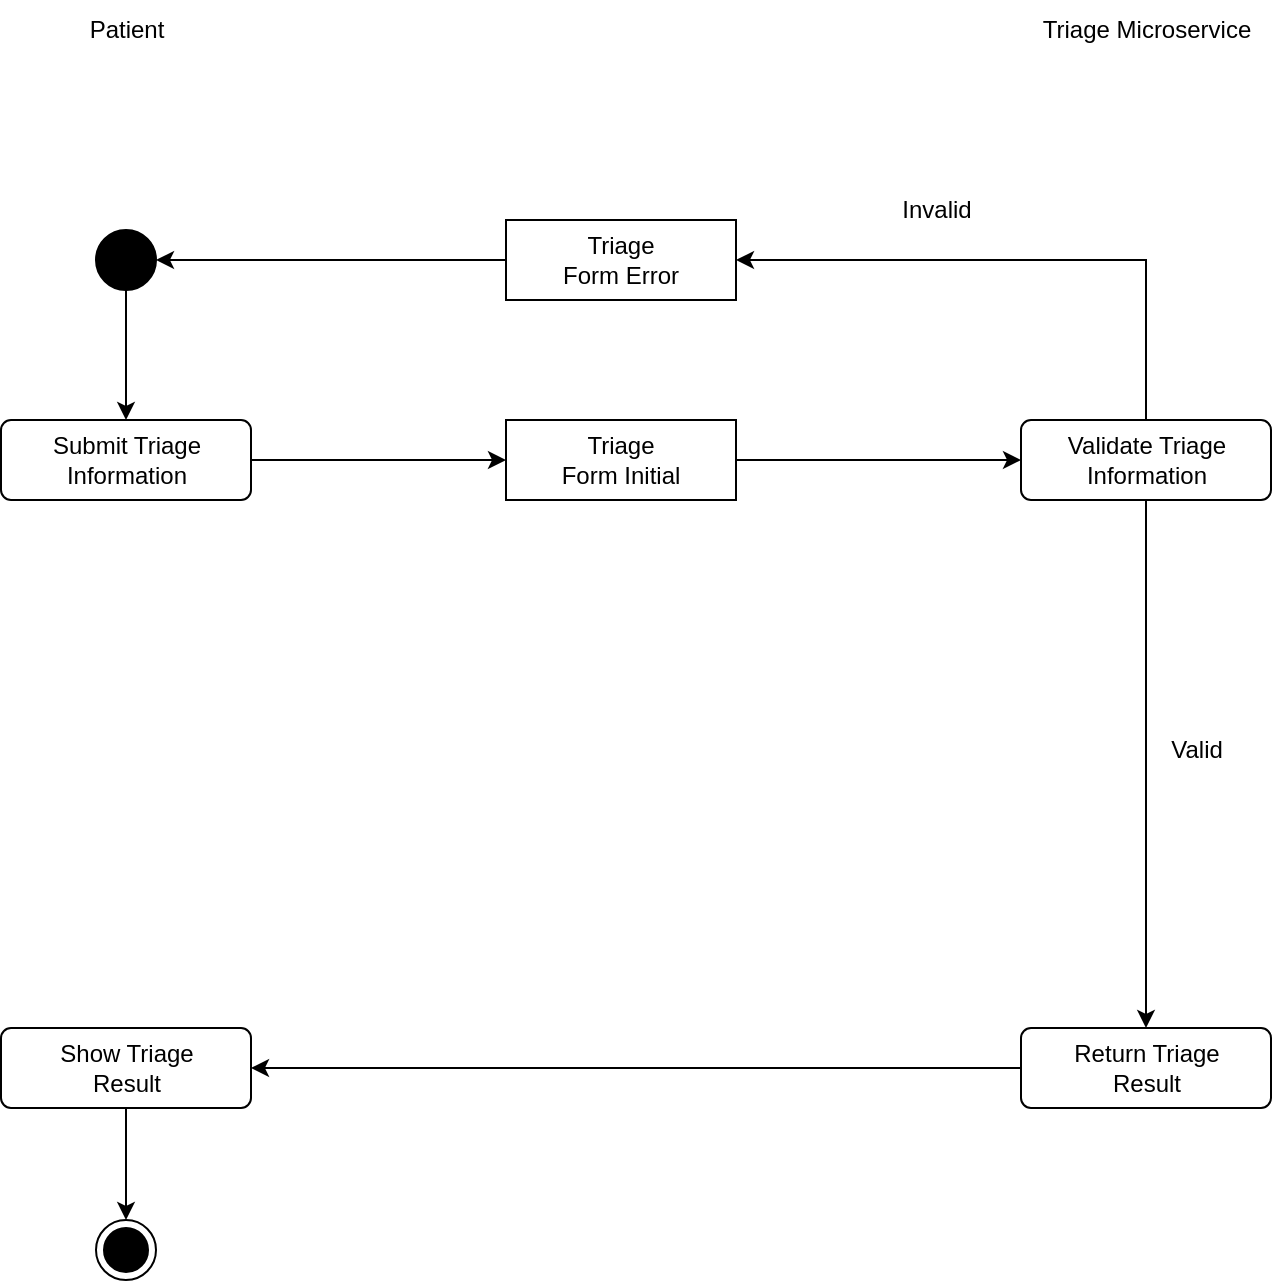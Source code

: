 <mxfile version="22.1.0" type="github">
  <diagram name="Page-1" id="SolBoLHdsCEC56DxCQ1B">
    <mxGraphModel dx="1420" dy="804" grid="1" gridSize="10" guides="1" tooltips="1" connect="1" arrows="1" fold="1" page="1" pageScale="1" pageWidth="850" pageHeight="1100" math="0" shadow="0">
      <root>
        <mxCell id="0" />
        <mxCell id="1" parent="0" />
        <mxCell id="biRHA1K78NcGVho9kt-1-21" value="Patient&lt;br&gt;" style="text;html=1;align=center;verticalAlign=middle;resizable=0;points=[];autosize=1;strokeColor=none;fillColor=none;" parent="1" vertex="1">
          <mxGeometry x="110" y="40" width="60" height="30" as="geometry" />
        </mxCell>
        <mxCell id="biRHA1K78NcGVho9kt-1-22" value="Triage Microservice" style="text;html=1;align=center;verticalAlign=middle;resizable=0;points=[];autosize=1;strokeColor=none;fillColor=none;" parent="1" vertex="1">
          <mxGeometry x="585" y="40" width="130" height="30" as="geometry" />
        </mxCell>
        <mxCell id="biRHA1K78NcGVho9kt-1-23" style="edgeStyle=orthogonalEdgeStyle;rounded=0;orthogonalLoop=1;jettySize=auto;html=1;entryX=0.5;entryY=0;entryDx=0;entryDy=0;" parent="1" source="biRHA1K78NcGVho9kt-1-24" target="biRHA1K78NcGVho9kt-1-26" edge="1">
          <mxGeometry relative="1" as="geometry" />
        </mxCell>
        <mxCell id="biRHA1K78NcGVho9kt-1-24" value="" style="ellipse;fillColor=strokeColor;html=1;" parent="1" vertex="1">
          <mxGeometry x="125" y="155" width="30" height="30" as="geometry" />
        </mxCell>
        <mxCell id="biRHA1K78NcGVho9kt-1-25" style="edgeStyle=orthogonalEdgeStyle;rounded=0;orthogonalLoop=1;jettySize=auto;html=1;entryX=0;entryY=0.5;entryDx=0;entryDy=0;" parent="1" source="biRHA1K78NcGVho9kt-1-36" target="biRHA1K78NcGVho9kt-1-29" edge="1">
          <mxGeometry relative="1" as="geometry" />
        </mxCell>
        <mxCell id="biRHA1K78NcGVho9kt-1-26" value="Submit Triage&lt;br&gt;Information" style="html=1;align=center;verticalAlign=middle;rounded=1;absoluteArcSize=1;arcSize=10;dashed=0;whiteSpace=wrap;" parent="1" vertex="1">
          <mxGeometry x="77.5" y="250" width="125" height="40" as="geometry" />
        </mxCell>
        <mxCell id="biRHA1K78NcGVho9kt-1-27" style="edgeStyle=orthogonalEdgeStyle;rounded=0;orthogonalLoop=1;jettySize=auto;html=1;entryX=0.5;entryY=0;entryDx=0;entryDy=0;" parent="1" source="biRHA1K78NcGVho9kt-1-29" target="biRHA1K78NcGVho9kt-1-31" edge="1">
          <mxGeometry relative="1" as="geometry" />
        </mxCell>
        <mxCell id="biRHA1K78NcGVho9kt-1-28" style="edgeStyle=orthogonalEdgeStyle;rounded=0;orthogonalLoop=1;jettySize=auto;html=1;exitX=0.5;exitY=0;exitDx=0;exitDy=0;entryX=1;entryY=0.5;entryDx=0;entryDy=0;" parent="1" source="biRHA1K78NcGVho9kt-1-29" target="biRHA1K78NcGVho9kt-1-38" edge="1">
          <mxGeometry relative="1" as="geometry" />
        </mxCell>
        <mxCell id="biRHA1K78NcGVho9kt-1-29" value="Validate Triage&lt;br&gt;Information" style="html=1;align=center;verticalAlign=middle;rounded=1;absoluteArcSize=1;arcSize=10;dashed=0;whiteSpace=wrap;" parent="1" vertex="1">
          <mxGeometry x="587.5" y="250" width="125" height="40" as="geometry" />
        </mxCell>
        <mxCell id="biRHA1K78NcGVho9kt-1-30" style="edgeStyle=orthogonalEdgeStyle;rounded=0;orthogonalLoop=1;jettySize=auto;html=1;entryX=1;entryY=0.5;entryDx=0;entryDy=0;" parent="1" source="biRHA1K78NcGVho9kt-1-31" target="biRHA1K78NcGVho9kt-1-34" edge="1">
          <mxGeometry relative="1" as="geometry" />
        </mxCell>
        <mxCell id="biRHA1K78NcGVho9kt-1-31" value="Return Triage &lt;br&gt;Result" style="html=1;align=center;verticalAlign=middle;rounded=1;absoluteArcSize=1;arcSize=10;dashed=0;whiteSpace=wrap;" parent="1" vertex="1">
          <mxGeometry x="587.5" y="554" width="125" height="40" as="geometry" />
        </mxCell>
        <mxCell id="biRHA1K78NcGVho9kt-1-32" value="Valid" style="text;html=1;align=center;verticalAlign=middle;resizable=0;points=[];autosize=1;strokeColor=none;fillColor=none;" parent="1" vertex="1">
          <mxGeometry x="650" y="400" width="50" height="30" as="geometry" />
        </mxCell>
        <mxCell id="biRHA1K78NcGVho9kt-1-33" style="edgeStyle=orthogonalEdgeStyle;rounded=0;orthogonalLoop=1;jettySize=auto;html=1;entryX=0.5;entryY=0;entryDx=0;entryDy=0;" parent="1" source="biRHA1K78NcGVho9kt-1-34" target="biRHA1K78NcGVho9kt-1-40" edge="1">
          <mxGeometry relative="1" as="geometry" />
        </mxCell>
        <mxCell id="biRHA1K78NcGVho9kt-1-34" value="Show Triage &lt;br&gt;Result" style="html=1;align=center;verticalAlign=middle;rounded=1;absoluteArcSize=1;arcSize=10;dashed=0;whiteSpace=wrap;" parent="1" vertex="1">
          <mxGeometry x="77.5" y="554" width="125" height="40" as="geometry" />
        </mxCell>
        <mxCell id="biRHA1K78NcGVho9kt-1-35" value="" style="edgeStyle=orthogonalEdgeStyle;rounded=0;orthogonalLoop=1;jettySize=auto;html=1;entryX=0;entryY=0.5;entryDx=0;entryDy=0;" parent="1" source="biRHA1K78NcGVho9kt-1-26" target="biRHA1K78NcGVho9kt-1-36" edge="1">
          <mxGeometry relative="1" as="geometry">
            <mxPoint x="203" y="270" as="sourcePoint" />
            <mxPoint x="588" y="470" as="targetPoint" />
          </mxGeometry>
        </mxCell>
        <mxCell id="biRHA1K78NcGVho9kt-1-36" value="Triage&lt;br&gt;Form Initial" style="html=1;align=center;verticalAlign=middle;rounded=0;absoluteArcSize=1;arcSize=10;dashed=0;whiteSpace=wrap;" parent="1" vertex="1">
          <mxGeometry x="330" y="250" width="115" height="40" as="geometry" />
        </mxCell>
        <mxCell id="biRHA1K78NcGVho9kt-1-37" style="edgeStyle=orthogonalEdgeStyle;rounded=0;orthogonalLoop=1;jettySize=auto;html=1;entryX=1;entryY=0.5;entryDx=0;entryDy=0;" parent="1" source="biRHA1K78NcGVho9kt-1-38" target="biRHA1K78NcGVho9kt-1-24" edge="1">
          <mxGeometry relative="1" as="geometry" />
        </mxCell>
        <mxCell id="biRHA1K78NcGVho9kt-1-38" value="Triage&lt;br&gt;Form Error" style="html=1;align=center;verticalAlign=middle;rounded=0;absoluteArcSize=1;arcSize=10;dashed=0;whiteSpace=wrap;" parent="1" vertex="1">
          <mxGeometry x="330" y="150" width="115" height="40" as="geometry" />
        </mxCell>
        <mxCell id="biRHA1K78NcGVho9kt-1-39" value="Invalid" style="text;html=1;align=center;verticalAlign=middle;resizable=0;points=[];autosize=1;strokeColor=none;fillColor=none;" parent="1" vertex="1">
          <mxGeometry x="515" y="130" width="60" height="30" as="geometry" />
        </mxCell>
        <mxCell id="biRHA1K78NcGVho9kt-1-40" value="" style="ellipse;html=1;shape=endState;fillColor=strokeColor;" parent="1" vertex="1">
          <mxGeometry x="125" y="650" width="30" height="30" as="geometry" />
        </mxCell>
      </root>
    </mxGraphModel>
  </diagram>
</mxfile>
